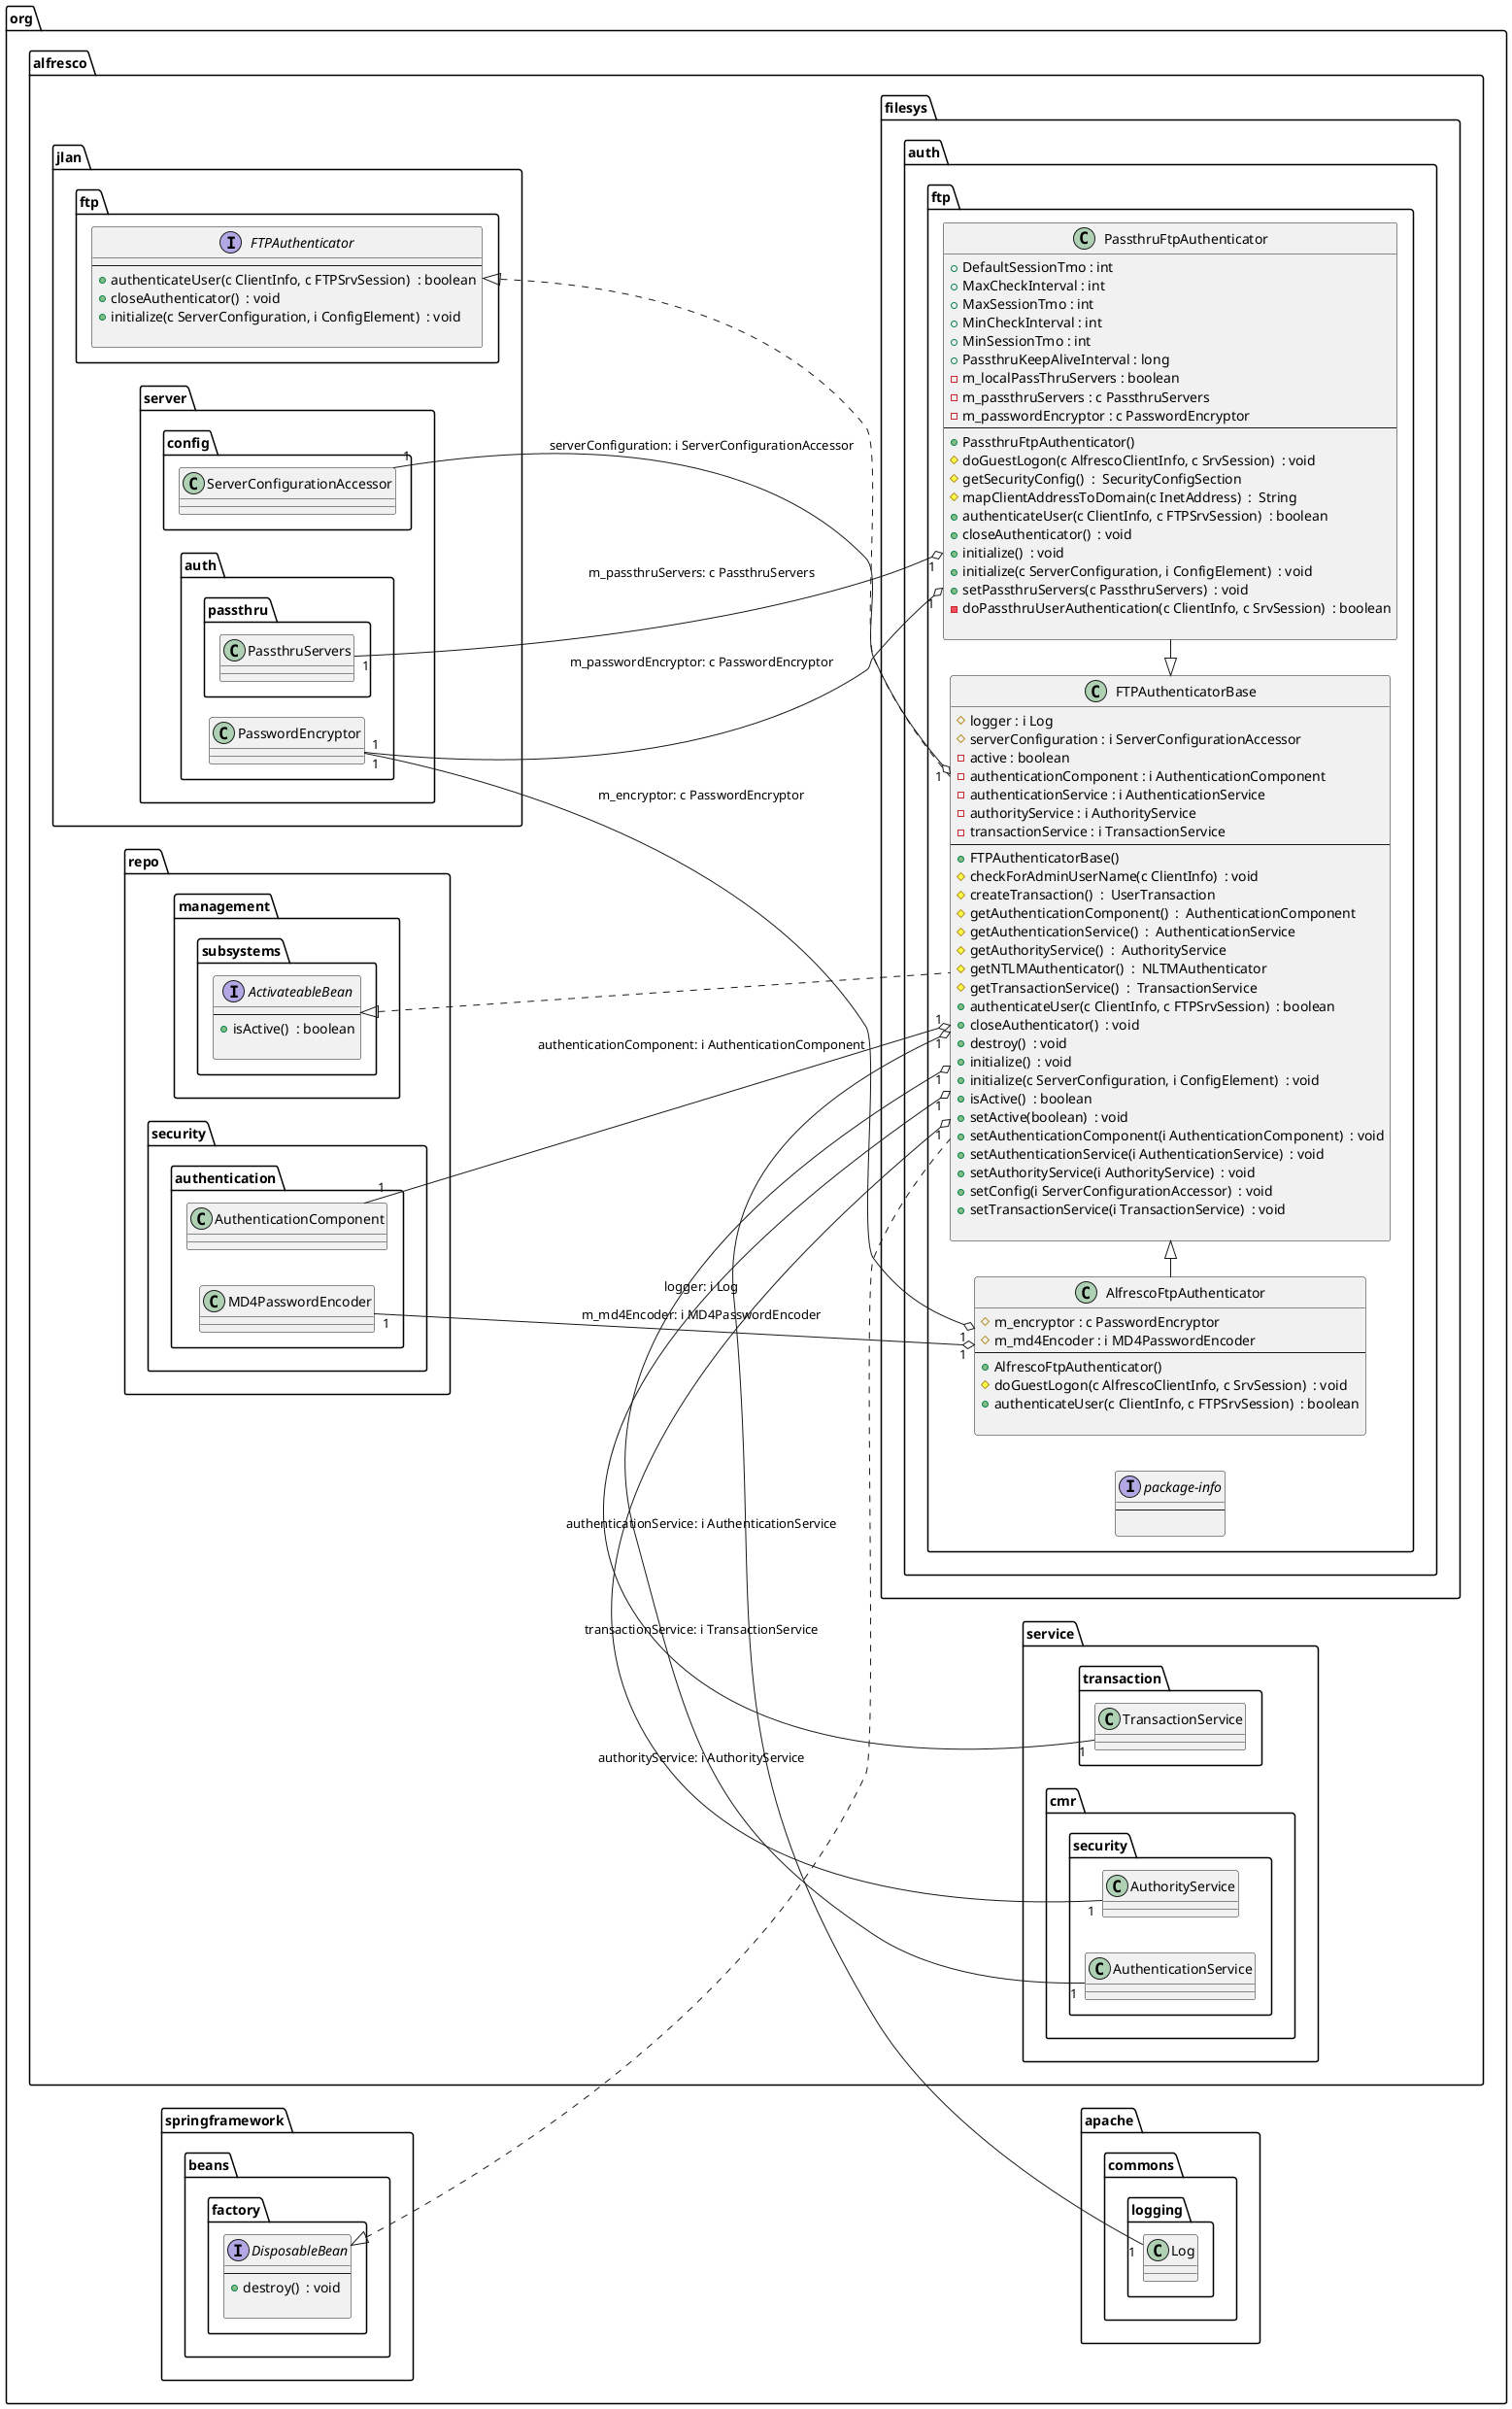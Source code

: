 @startuml

' Generated using https://github.com/juanmf/Java2PlantUML

left to right direction
' Participants 

interface org.alfresco.jlan.ftp.FTPAuthenticator {
--
+  authenticateUser(c ClientInfo, c FTPSrvSession)  : boolean
+  closeAuthenticator()  : void
+  initialize(c ServerConfiguration, i ConfigElement)  : void

}
interface org.springframework.beans.factory.DisposableBean {
--
+  destroy()  : void

}
interface org.alfresco.filesys.auth.ftp.package-info {
--

}
interface org.alfresco.repo.management.subsystems.ActivateableBean {
--
+  isActive()  : boolean

}
class org.alfresco.filesys.auth.ftp.FTPAuthenticatorBase {
#  logger : i Log
#  serverConfiguration : i ServerConfigurationAccessor
-  active : boolean
-  authenticationComponent : i AuthenticationComponent
-  authenticationService : i AuthenticationService
-  authorityService : i AuthorityService
-  transactionService : i TransactionService
--
+   FTPAuthenticatorBase() 
#  checkForAdminUserName(c ClientInfo)  : void
#  createTransaction()  :  UserTransaction
#  getAuthenticationComponent()  :  AuthenticationComponent
#  getAuthenticationService()  :  AuthenticationService
#  getAuthorityService()  :  AuthorityService
#  getNTLMAuthenticator()  :  NLTMAuthenticator
#  getTransactionService()  :  TransactionService
+  authenticateUser(c ClientInfo, c FTPSrvSession)  : boolean
+  closeAuthenticator()  : void
+  destroy()  : void
+  initialize()  : void
+  initialize(c ServerConfiguration, i ConfigElement)  : void
+  isActive()  : boolean
+  setActive(boolean)  : void
+  setAuthenticationComponent(i AuthenticationComponent)  : void
+  setAuthenticationService(i AuthenticationService)  : void
+  setAuthorityService(i AuthorityService)  : void
+  setConfig(i ServerConfigurationAccessor)  : void
+  setTransactionService(i TransactionService)  : void

}
class org.alfresco.filesys.auth.ftp.PassthruFtpAuthenticator {
+  DefaultSessionTmo : int
+  MaxCheckInterval : int
+  MaxSessionTmo : int
+  MinCheckInterval : int
+  MinSessionTmo : int
+  PassthruKeepAliveInterval : long
-  m_localPassThruServers : boolean
-  m_passthruServers : c PassthruServers
-  m_passwordEncryptor : c PasswordEncryptor
--
+   PassthruFtpAuthenticator() 
#  doGuestLogon(c AlfrescoClientInfo, c SrvSession)  : void
#  getSecurityConfig()  :  SecurityConfigSection
#  mapClientAddressToDomain(c InetAddress)  :  String
+  authenticateUser(c ClientInfo, c FTPSrvSession)  : boolean
+  closeAuthenticator()  : void
+  initialize()  : void
+  initialize(c ServerConfiguration, i ConfigElement)  : void
+  setPassthruServers(c PassthruServers)  : void
-  doPassthruUserAuthentication(c ClientInfo, c SrvSession)  : boolean

}
class org.alfresco.filesys.auth.ftp.AlfrescoFtpAuthenticator {
#  m_encryptor : c PasswordEncryptor
#  m_md4Encoder : i MD4PasswordEncoder
--
+   AlfrescoFtpAuthenticator() 
#  doGuestLogon(c AlfrescoClientInfo, c SrvSession)  : void
+  authenticateUser(c ClientInfo, c FTPSrvSession)  : boolean

}

' Relations 

org.alfresco.filesys.auth.ftp.AlfrescoFtpAuthenticator "1"  o-left-  "1" org.alfresco.repo.security.authentication.MD4PasswordEncoder  : m_md4Encoder: i MD4PasswordEncoder
org.alfresco.filesys.auth.ftp.FTPAuthenticatorBase "1"  o-left-  "1" org.alfresco.service.transaction.TransactionService  : transactionService: i TransactionService
org.alfresco.filesys.auth.ftp.AlfrescoFtpAuthenticator "1"  o-left-  "1" org.alfresco.jlan.server.auth.PasswordEncryptor  : m_encryptor: c PasswordEncryptor
org.alfresco.filesys.auth.ftp.FTPAuthenticatorBase "1"  o-left-  "1" org.apache.commons.logging.Log  : logger: i Log
org.alfresco.filesys.auth.ftp.FTPAuthenticatorBase "1"  o-left-  "1" org.alfresco.jlan.server.config.ServerConfigurationAccessor  : serverConfiguration: i ServerConfigurationAccessor
org.alfresco.filesys.auth.ftp.FTPAuthenticatorBase "1"  o-left-  "1" org.alfresco.repo.security.authentication.AuthenticationComponent  : authenticationComponent: i AuthenticationComponent
org.alfresco.filesys.auth.ftp.FTPAuthenticatorBase "1"  o-left-  "1" org.alfresco.service.cmr.security.AuthorityService  : authorityService: i AuthorityService
org.alfresco.filesys.auth.ftp.PassthruFtpAuthenticator "1"  o-left-  "1" org.alfresco.jlan.server.auth.PasswordEncryptor  : m_passwordEncryptor: c PasswordEncryptor
org.alfresco.filesys.auth.ftp.FTPAuthenticatorBase "1"  o-left-  "1" org.alfresco.service.cmr.security.AuthenticationService  : authenticationService: i AuthenticationService
org.alfresco.filesys.auth.ftp.PassthruFtpAuthenticator "1"  o-left-  "1" org.alfresco.jlan.server.auth.passthru.PassthruServers  : m_passthruServers: c PassthruServers
org.alfresco.filesys.auth.ftp.AlfrescoFtpAuthenticator  -up|>  org.alfresco.filesys.auth.ftp.FTPAuthenticatorBase
org.alfresco.filesys.auth.ftp.PassthruFtpAuthenticator  -up|>  org.alfresco.filesys.auth.ftp.FTPAuthenticatorBase
org.alfresco.filesys.auth.ftp.FTPAuthenticatorBase  ..up|>  org.alfresco.jlan.ftp.FTPAuthenticator
org.alfresco.filesys.auth.ftp.FTPAuthenticatorBase  ..up|>  org.alfresco.repo.management.subsystems.ActivateableBean
org.alfresco.filesys.auth.ftp.FTPAuthenticatorBase  ..up|>  org.springframework.beans.factory.DisposableBean

' Notes 

@enduml
